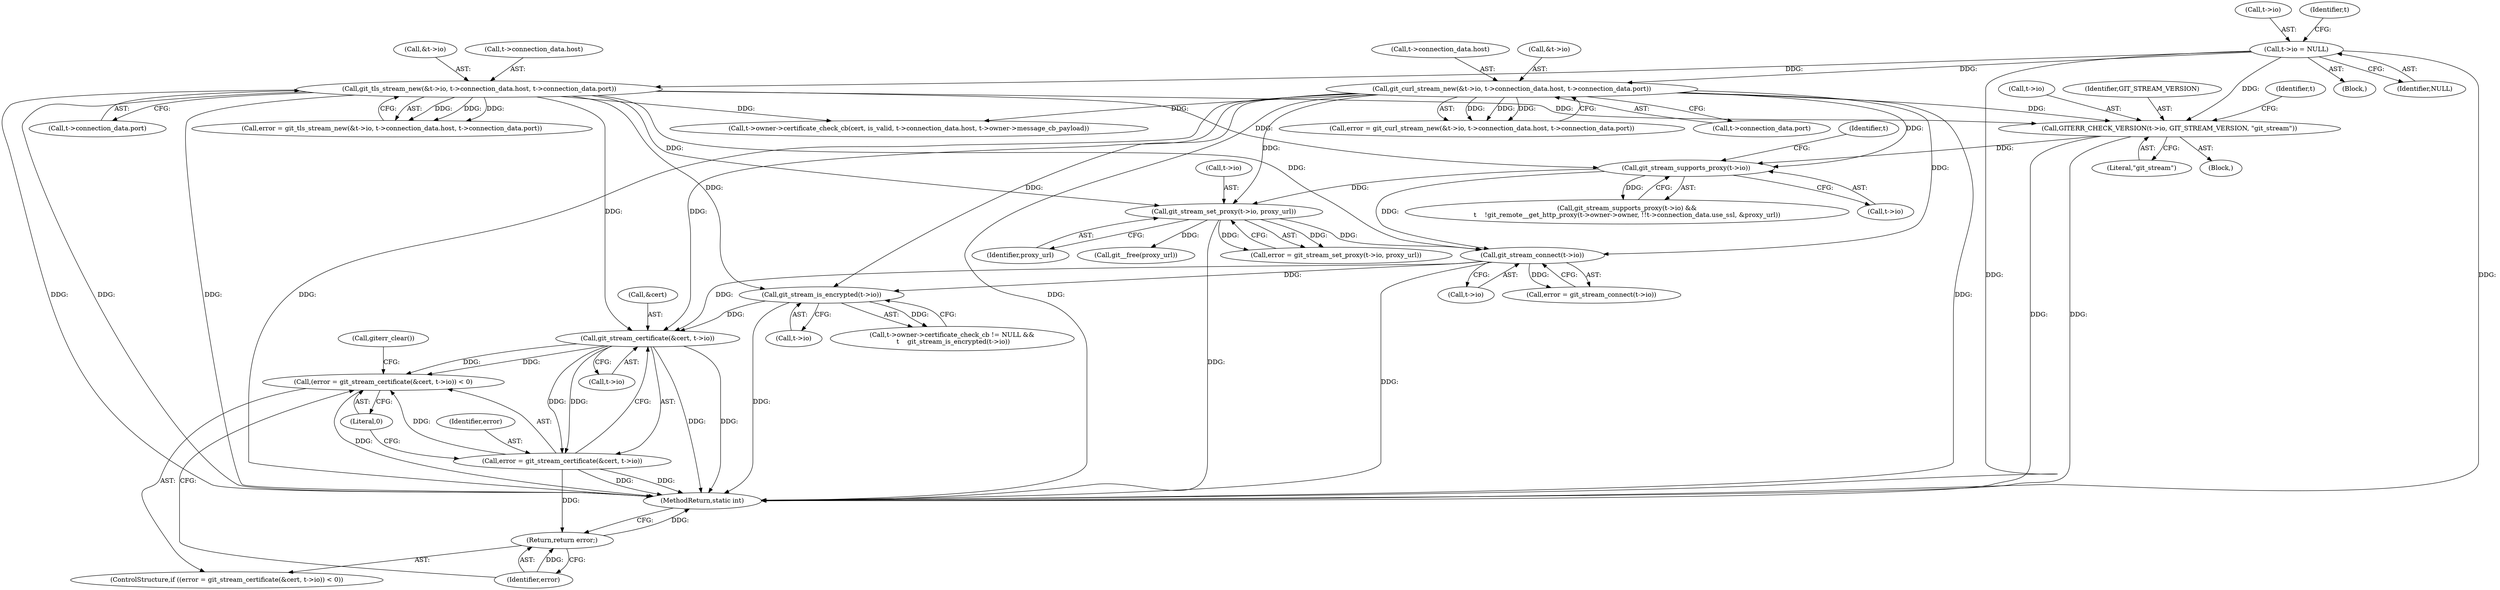 digraph "0_libgit2_b5c6a1b407b7f8b952bded2789593b68b1876211@pointer" {
"1000275" [label="(Call,git_stream_certificate(&cert, t->io))"];
"1000259" [label="(Call,git_stream_is_encrypted(t->io))"];
"1000239" [label="(Call,git_stream_connect(t->io))"];
"1000224" [label="(Call,git_stream_set_proxy(t->io, proxy_url))"];
"1000153" [label="(Call,git_tls_stream_new(&t->io, t->connection_data.host, t->connection_data.port))"];
"1000134" [label="(Call,t->io = NULL)"];
"1000172" [label="(Call,git_curl_stream_new(&t->io, t->connection_data.host, t->connection_data.port))"];
"1000201" [label="(Call,git_stream_supports_proxy(t->io))"];
"1000193" [label="(Call,GITERR_CHECK_VERSION(t->io, GIT_STREAM_VERSION, \"git_stream\"))"];
"1000272" [label="(Call,(error = git_stream_certificate(&cert, t->io)) < 0)"];
"1000273" [label="(Call,error = git_stream_certificate(&cert, t->io))"];
"1000282" [label="(Return,return error;)"];
"1000222" [label="(Call,error = git_stream_set_proxy(t->io, proxy_url))"];
"1000281" [label="(Literal,0)"];
"1000200" [label="(Call,git_stream_supports_proxy(t->io) &&\n\t    !git_remote__get_http_proxy(t->owner->owner, !!t->connection_data.use_ssl, &proxy_url))"];
"1000283" [label="(Identifier,error)"];
"1000278" [label="(Call,t->io)"];
"1000194" [label="(Call,t->io)"];
"1000259" [label="(Call,git_stream_is_encrypted(t->io))"];
"1000271" [label="(ControlStructure,if ((error = git_stream_certificate(&cert, t->io)) < 0))"];
"1000153" [label="(Call,git_tls_stream_new(&t->io, t->connection_data.host, t->connection_data.port))"];
"1000135" [label="(Call,t->io)"];
"1000177" [label="(Call,t->connection_data.host)"];
"1000229" [label="(Call,git__free(proxy_url))"];
"1000163" [label="(Call,t->connection_data.port)"];
"1000198" [label="(Literal,\"git_stream\")"];
"1000154" [label="(Call,&t->io)"];
"1000170" [label="(Call,error = git_curl_stream_new(&t->io, t->connection_data.host, t->connection_data.port))"];
"1000158" [label="(Call,t->connection_data.host)"];
"1000134" [label="(Call,t->io = NULL)"];
"1000138" [label="(Identifier,NULL)"];
"1000201" [label="(Call,git_stream_supports_proxy(t->io))"];
"1000240" [label="(Call,t->io)"];
"1000224" [label="(Call,git_stream_set_proxy(t->io, proxy_url))"];
"1000239" [label="(Call,git_stream_connect(t->io))"];
"1000151" [label="(Call,error = git_tls_stream_new(&t->io, t->connection_data.host, t->connection_data.port))"];
"1000287" [label="(Call,t->owner->certificate_check_cb(cert, is_valid, t->connection_data.host, t->owner->message_cb_payload))"];
"1000326" [label="(MethodReturn,static int)"];
"1000237" [label="(Call,error = git_stream_connect(t->io))"];
"1000272" [label="(Call,(error = git_stream_certificate(&cert, t->io)) < 0)"];
"1000282" [label="(Return,return error;)"];
"1000276" [label="(Call,&cert)"];
"1000202" [label="(Call,t->io)"];
"1000209" [label="(Identifier,t)"];
"1000260" [label="(Call,t->io)"];
"1000197" [label="(Identifier,GIT_STREAM_VERSION)"];
"1000273" [label="(Call,error = git_stream_certificate(&cert, t->io))"];
"1000125" [label="(Block,)"];
"1000193" [label="(Call,GITERR_CHECK_VERSION(t->io, GIT_STREAM_VERSION, \"git_stream\"))"];
"1000173" [label="(Call,&t->io)"];
"1000102" [label="(Block,)"];
"1000182" [label="(Call,t->connection_data.port)"];
"1000172" [label="(Call,git_curl_stream_new(&t->io, t->connection_data.host, t->connection_data.port))"];
"1000284" [label="(Call,giterr_clear())"];
"1000275" [label="(Call,git_stream_certificate(&cert, t->io))"];
"1000203" [label="(Identifier,t)"];
"1000274" [label="(Identifier,error)"];
"1000251" [label="(Call,t->owner->certificate_check_cb != NULL &&\n \t    git_stream_is_encrypted(t->io))"];
"1000225" [label="(Call,t->io)"];
"1000141" [label="(Identifier,t)"];
"1000228" [label="(Identifier,proxy_url)"];
"1000275" -> "1000273"  [label="AST: "];
"1000275" -> "1000278"  [label="CFG: "];
"1000276" -> "1000275"  [label="AST: "];
"1000278" -> "1000275"  [label="AST: "];
"1000273" -> "1000275"  [label="CFG: "];
"1000275" -> "1000326"  [label="DDG: "];
"1000275" -> "1000326"  [label="DDG: "];
"1000275" -> "1000272"  [label="DDG: "];
"1000275" -> "1000272"  [label="DDG: "];
"1000275" -> "1000273"  [label="DDG: "];
"1000275" -> "1000273"  [label="DDG: "];
"1000259" -> "1000275"  [label="DDG: "];
"1000239" -> "1000275"  [label="DDG: "];
"1000153" -> "1000275"  [label="DDG: "];
"1000172" -> "1000275"  [label="DDG: "];
"1000259" -> "1000251"  [label="AST: "];
"1000259" -> "1000260"  [label="CFG: "];
"1000260" -> "1000259"  [label="AST: "];
"1000251" -> "1000259"  [label="CFG: "];
"1000259" -> "1000326"  [label="DDG: "];
"1000259" -> "1000251"  [label="DDG: "];
"1000239" -> "1000259"  [label="DDG: "];
"1000153" -> "1000259"  [label="DDG: "];
"1000172" -> "1000259"  [label="DDG: "];
"1000239" -> "1000237"  [label="AST: "];
"1000239" -> "1000240"  [label="CFG: "];
"1000240" -> "1000239"  [label="AST: "];
"1000237" -> "1000239"  [label="CFG: "];
"1000239" -> "1000326"  [label="DDG: "];
"1000239" -> "1000237"  [label="DDG: "];
"1000224" -> "1000239"  [label="DDG: "];
"1000153" -> "1000239"  [label="DDG: "];
"1000172" -> "1000239"  [label="DDG: "];
"1000201" -> "1000239"  [label="DDG: "];
"1000224" -> "1000222"  [label="AST: "];
"1000224" -> "1000228"  [label="CFG: "];
"1000225" -> "1000224"  [label="AST: "];
"1000228" -> "1000224"  [label="AST: "];
"1000222" -> "1000224"  [label="CFG: "];
"1000224" -> "1000326"  [label="DDG: "];
"1000224" -> "1000222"  [label="DDG: "];
"1000224" -> "1000222"  [label="DDG: "];
"1000153" -> "1000224"  [label="DDG: "];
"1000172" -> "1000224"  [label="DDG: "];
"1000201" -> "1000224"  [label="DDG: "];
"1000224" -> "1000229"  [label="DDG: "];
"1000153" -> "1000151"  [label="AST: "];
"1000153" -> "1000163"  [label="CFG: "];
"1000154" -> "1000153"  [label="AST: "];
"1000158" -> "1000153"  [label="AST: "];
"1000163" -> "1000153"  [label="AST: "];
"1000151" -> "1000153"  [label="CFG: "];
"1000153" -> "1000326"  [label="DDG: "];
"1000153" -> "1000326"  [label="DDG: "];
"1000153" -> "1000326"  [label="DDG: "];
"1000153" -> "1000151"  [label="DDG: "];
"1000153" -> "1000151"  [label="DDG: "];
"1000153" -> "1000151"  [label="DDG: "];
"1000134" -> "1000153"  [label="DDG: "];
"1000153" -> "1000193"  [label="DDG: "];
"1000153" -> "1000201"  [label="DDG: "];
"1000153" -> "1000287"  [label="DDG: "];
"1000134" -> "1000125"  [label="AST: "];
"1000134" -> "1000138"  [label="CFG: "];
"1000135" -> "1000134"  [label="AST: "];
"1000138" -> "1000134"  [label="AST: "];
"1000141" -> "1000134"  [label="CFG: "];
"1000134" -> "1000326"  [label="DDG: "];
"1000134" -> "1000326"  [label="DDG: "];
"1000134" -> "1000172"  [label="DDG: "];
"1000134" -> "1000193"  [label="DDG: "];
"1000172" -> "1000170"  [label="AST: "];
"1000172" -> "1000182"  [label="CFG: "];
"1000173" -> "1000172"  [label="AST: "];
"1000177" -> "1000172"  [label="AST: "];
"1000182" -> "1000172"  [label="AST: "];
"1000170" -> "1000172"  [label="CFG: "];
"1000172" -> "1000326"  [label="DDG: "];
"1000172" -> "1000326"  [label="DDG: "];
"1000172" -> "1000326"  [label="DDG: "];
"1000172" -> "1000170"  [label="DDG: "];
"1000172" -> "1000170"  [label="DDG: "];
"1000172" -> "1000170"  [label="DDG: "];
"1000172" -> "1000193"  [label="DDG: "];
"1000172" -> "1000201"  [label="DDG: "];
"1000172" -> "1000287"  [label="DDG: "];
"1000201" -> "1000200"  [label="AST: "];
"1000201" -> "1000202"  [label="CFG: "];
"1000202" -> "1000201"  [label="AST: "];
"1000209" -> "1000201"  [label="CFG: "];
"1000200" -> "1000201"  [label="CFG: "];
"1000201" -> "1000200"  [label="DDG: "];
"1000193" -> "1000201"  [label="DDG: "];
"1000193" -> "1000102"  [label="AST: "];
"1000193" -> "1000198"  [label="CFG: "];
"1000194" -> "1000193"  [label="AST: "];
"1000197" -> "1000193"  [label="AST: "];
"1000198" -> "1000193"  [label="AST: "];
"1000203" -> "1000193"  [label="CFG: "];
"1000193" -> "1000326"  [label="DDG: "];
"1000193" -> "1000326"  [label="DDG: "];
"1000272" -> "1000271"  [label="AST: "];
"1000272" -> "1000281"  [label="CFG: "];
"1000273" -> "1000272"  [label="AST: "];
"1000281" -> "1000272"  [label="AST: "];
"1000283" -> "1000272"  [label="CFG: "];
"1000284" -> "1000272"  [label="CFG: "];
"1000272" -> "1000326"  [label="DDG: "];
"1000273" -> "1000272"  [label="DDG: "];
"1000274" -> "1000273"  [label="AST: "];
"1000281" -> "1000273"  [label="CFG: "];
"1000273" -> "1000326"  [label="DDG: "];
"1000273" -> "1000326"  [label="DDG: "];
"1000273" -> "1000282"  [label="DDG: "];
"1000282" -> "1000271"  [label="AST: "];
"1000282" -> "1000283"  [label="CFG: "];
"1000283" -> "1000282"  [label="AST: "];
"1000326" -> "1000282"  [label="CFG: "];
"1000282" -> "1000326"  [label="DDG: "];
"1000283" -> "1000282"  [label="DDG: "];
}
